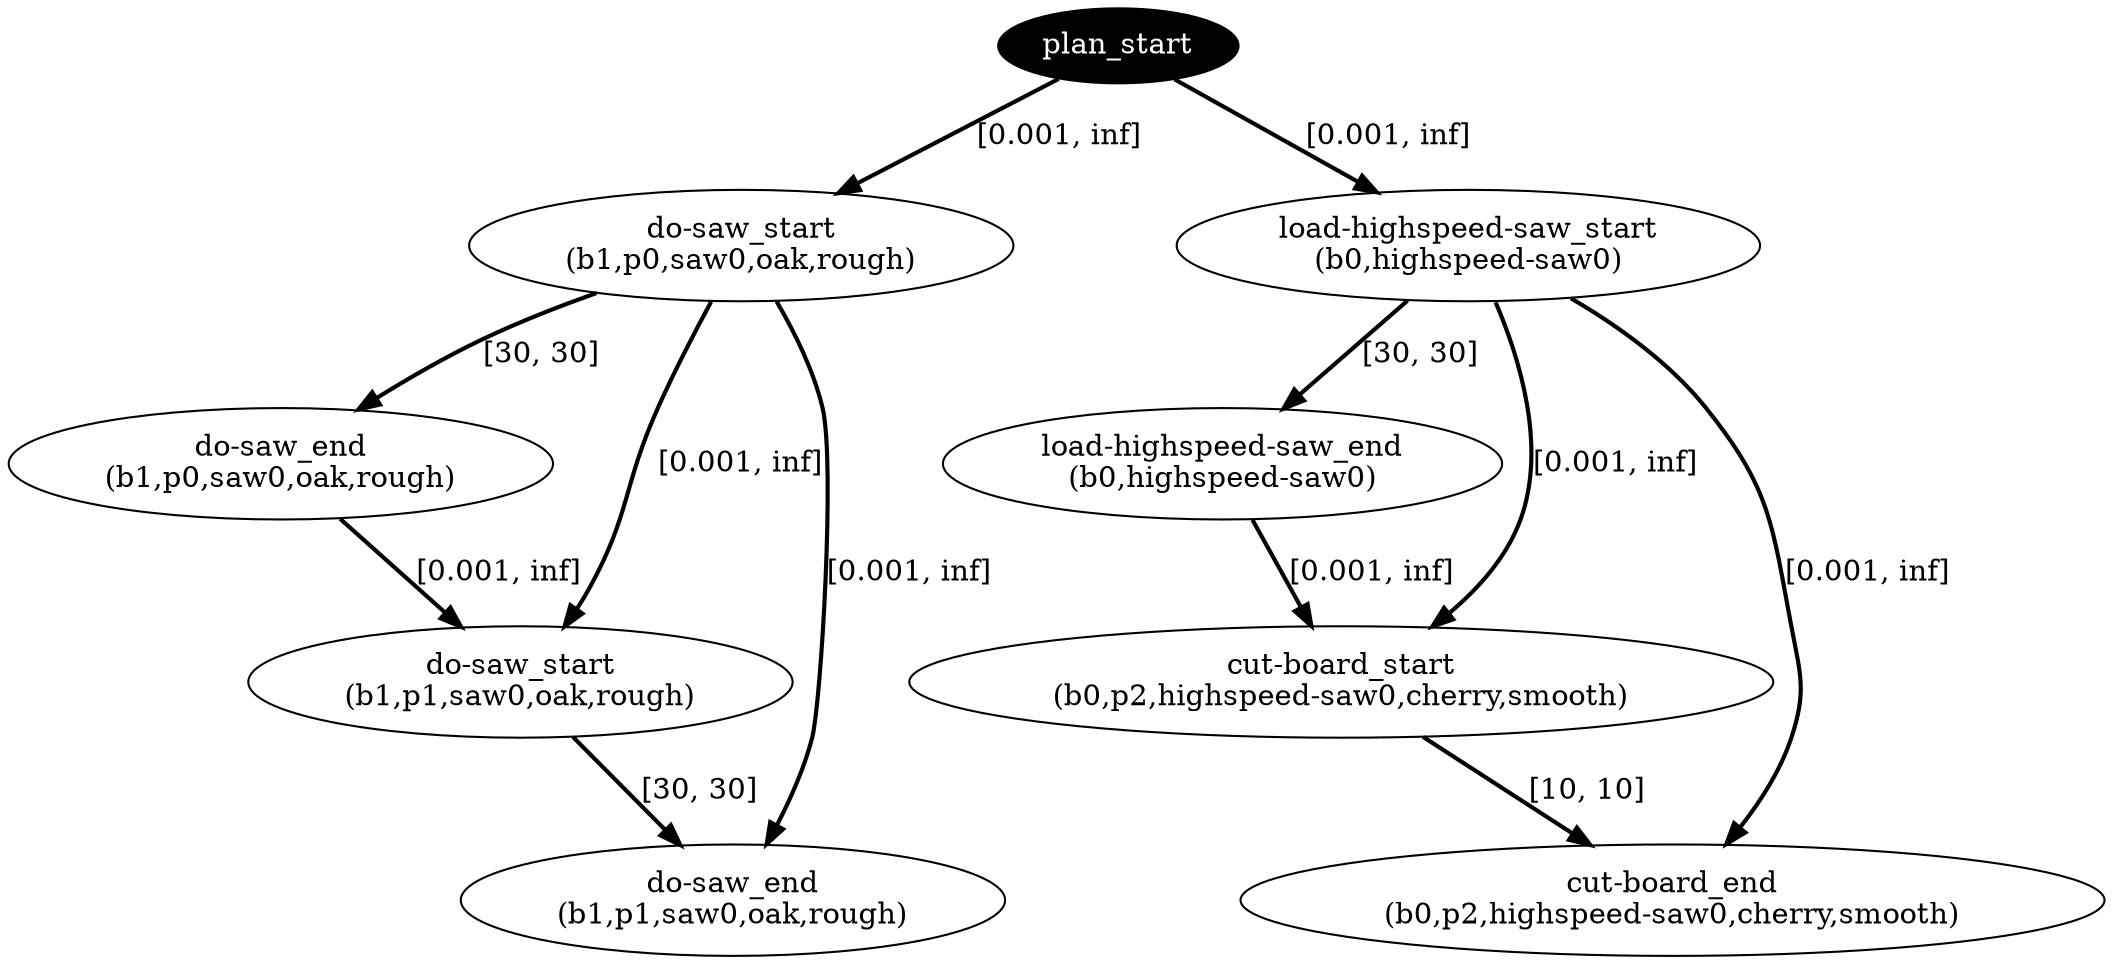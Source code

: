 digraph plan {
0[ label="plan_start",style=filled,fillcolor=black,fontcolor=white];
1[ label="do-saw_start
(b1,p0,saw0,oak,rough)"];
2[ label="do-saw_end
(b1,p0,saw0,oak,rough)"];
3[ label="load-highspeed-saw_start
(b0,highspeed-saw0)"];
4[ label="load-highspeed-saw_end
(b0,highspeed-saw0)"];
5[ label="cut-board_start
(b0,p2,highspeed-saw0,cherry,smooth)"];
6[ label="cut-board_end
(b0,p2,highspeed-saw0,cherry,smooth)"];
7[ label="do-saw_start
(b1,p1,saw0,oak,rough)"];
8[ label="do-saw_end
(b1,p1,saw0,oak,rough)"];
"0" -> "1" [ label="[0.001, inf]" , penwidth=2, color="black"]
"0" -> "3" [ label="[0.001, inf]" , penwidth=2, color="black"]
"1" -> "2" [ label="[30, 30]" , penwidth=2, color="black"]
"3" -> "4" [ label="[30, 30]" , penwidth=2, color="black"]
"4" -> "5" [ label="[0.001, inf]" , penwidth=2, color="black"]
"3" -> "5" [ label="[0.001, inf]" , penwidth=2, color="black"]
"2" -> "7" [ label="[0.001, inf]" , penwidth=2, color="black"]
"1" -> "7" [ label="[0.001, inf]" , penwidth=2, color="black"]
"5" -> "6" [ label="[10, 10]" , penwidth=2, color="black"]
"3" -> "6" [ label="[0.001, inf]" , penwidth=2, color="black"]
"7" -> "8" [ label="[30, 30]" , penwidth=2, color="black"]
"1" -> "8" [ label="[0.001, inf]" , penwidth=2, color="black"]
}
